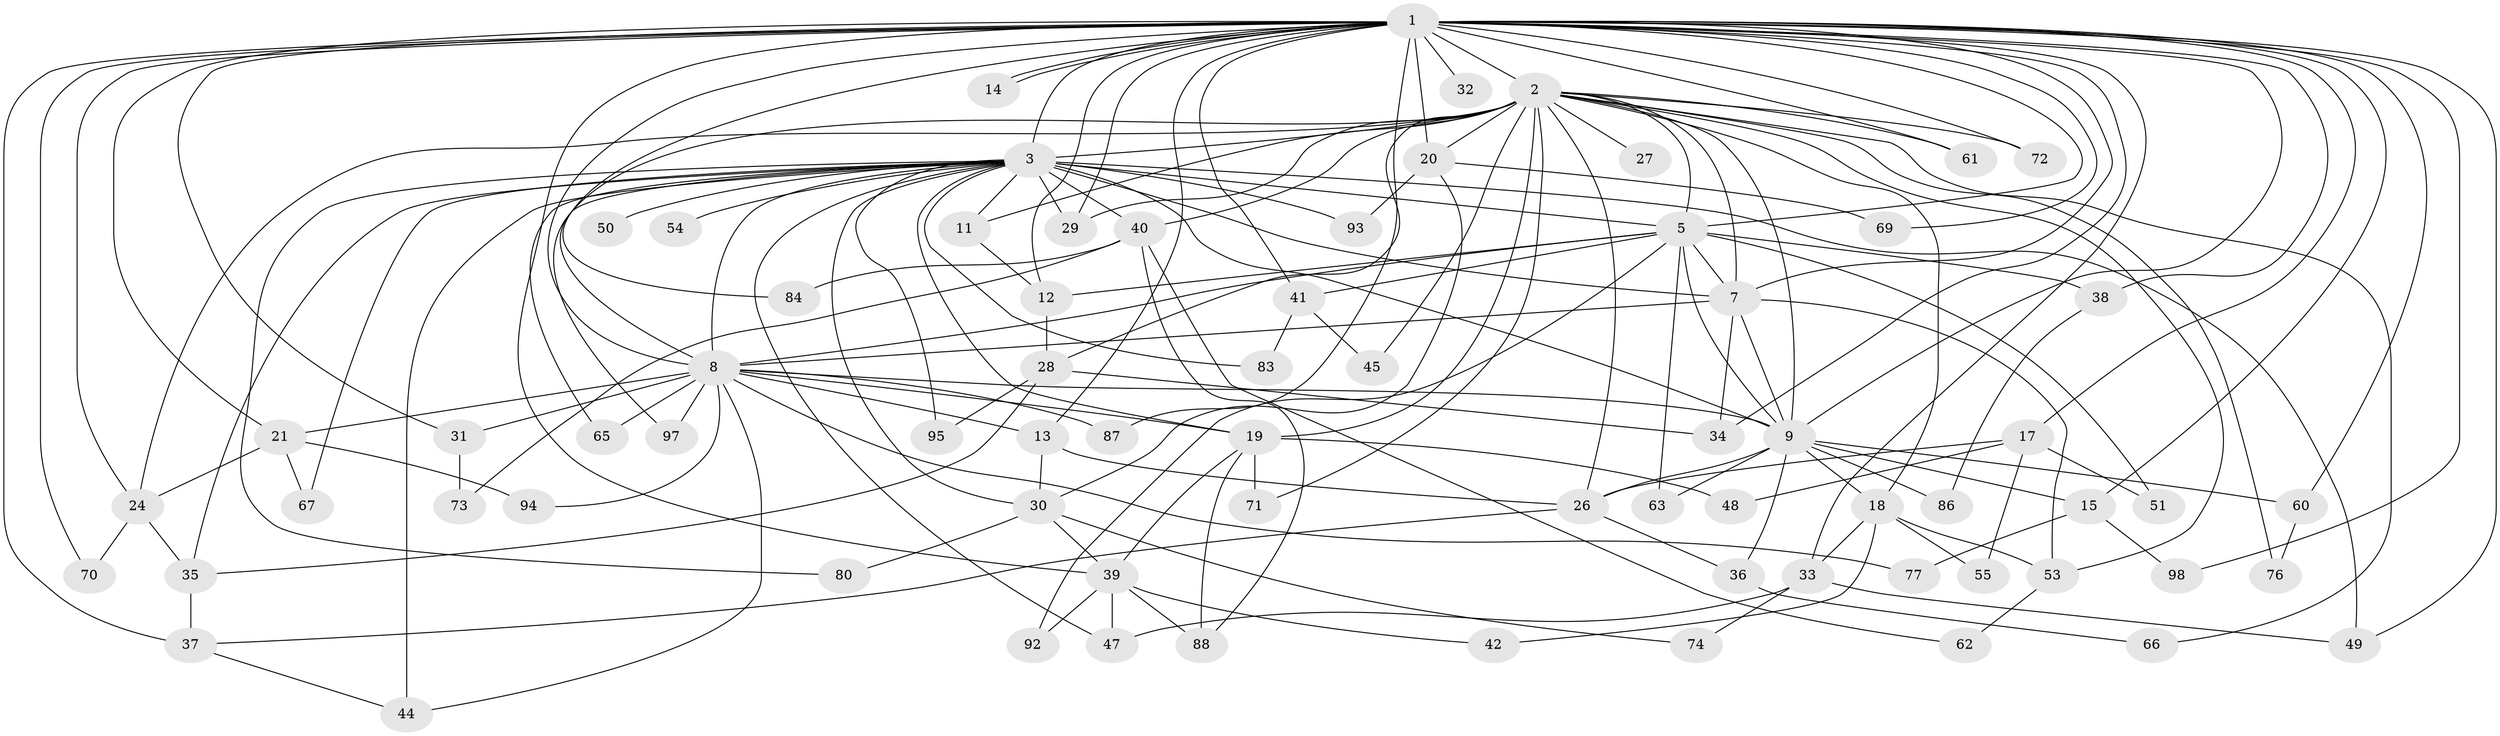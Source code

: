 // original degree distribution, {25: 0.02, 20: 0.02, 19: 0.01, 14: 0.01, 22: 0.01, 13: 0.01, 16: 0.01, 17: 0.01, 3: 0.17, 4: 0.09, 2: 0.52, 6: 0.06, 5: 0.05, 7: 0.01}
// Generated by graph-tools (version 1.1) at 2025/38/02/21/25 10:38:52]
// undirected, 72 vertices, 162 edges
graph export_dot {
graph [start="1"]
  node [color=gray90,style=filled];
  1 [super="+4"];
  2 [super="+10"];
  3 [super="+6"];
  5 [super="+22"];
  7 [super="+79"];
  8 [super="+99"];
  9 [super="+59"];
  11;
  12 [super="+16"];
  13;
  14;
  15;
  17 [super="+46"];
  18 [super="+25"];
  19 [super="+43"];
  20 [super="+85"];
  21 [super="+23"];
  24 [super="+75"];
  26 [super="+91"];
  27;
  28 [super="+58"];
  29 [super="+57"];
  30 [super="+52"];
  31;
  32;
  33;
  34 [super="+96"];
  35 [super="+82"];
  36;
  37 [super="+90"];
  38;
  39 [super="+56"];
  40 [super="+68"];
  41;
  42;
  44 [super="+64"];
  45;
  47 [super="+89"];
  48;
  49 [super="+81"];
  50;
  51;
  53 [super="+78"];
  54;
  55;
  60;
  61;
  62;
  63;
  65;
  66;
  67;
  69;
  70;
  71;
  72;
  73;
  74;
  76;
  77;
  80;
  83;
  84;
  86;
  87;
  88 [super="+100"];
  92;
  93;
  94;
  95;
  97;
  98;
  1 -- 2 [weight=4];
  1 -- 3 [weight=4];
  1 -- 5 [weight=2];
  1 -- 7 [weight=2];
  1 -- 8 [weight=2];
  1 -- 9 [weight=2];
  1 -- 13;
  1 -- 14;
  1 -- 14;
  1 -- 20 [weight=2];
  1 -- 21 [weight=2];
  1 -- 24;
  1 -- 29;
  1 -- 32 [weight=2];
  1 -- 33;
  1 -- 34;
  1 -- 37 [weight=2];
  1 -- 49;
  1 -- 61;
  1 -- 72;
  1 -- 98;
  1 -- 69;
  1 -- 70;
  1 -- 12;
  1 -- 15;
  1 -- 17;
  1 -- 84;
  1 -- 87;
  1 -- 31;
  1 -- 38;
  1 -- 39;
  1 -- 41;
  1 -- 60;
  2 -- 3 [weight=4];
  2 -- 5 [weight=2];
  2 -- 7 [weight=2];
  2 -- 8 [weight=2];
  2 -- 9 [weight=2];
  2 -- 11;
  2 -- 19;
  2 -- 20;
  2 -- 26;
  2 -- 27 [weight=2];
  2 -- 28;
  2 -- 66;
  2 -- 71;
  2 -- 72;
  2 -- 76;
  2 -- 40;
  2 -- 45;
  2 -- 18 [weight=2];
  2 -- 24;
  2 -- 61;
  2 -- 29;
  2 -- 53;
  3 -- 5 [weight=3];
  3 -- 7 [weight=2];
  3 -- 8 [weight=2];
  3 -- 9 [weight=3];
  3 -- 11;
  3 -- 19;
  3 -- 47;
  3 -- 50 [weight=2];
  3 -- 65;
  3 -- 80;
  3 -- 83;
  3 -- 97;
  3 -- 67;
  3 -- 93;
  3 -- 29;
  3 -- 30;
  3 -- 95;
  3 -- 35;
  3 -- 40 [weight=2];
  3 -- 54;
  3 -- 49;
  3 -- 44;
  5 -- 7;
  5 -- 8;
  5 -- 9;
  5 -- 12;
  5 -- 38;
  5 -- 51;
  5 -- 63;
  5 -- 41;
  5 -- 92;
  7 -- 8;
  7 -- 9;
  7 -- 34;
  7 -- 53;
  8 -- 9 [weight=2];
  8 -- 13;
  8 -- 21;
  8 -- 31;
  8 -- 44;
  8 -- 65;
  8 -- 77;
  8 -- 87;
  8 -- 94;
  8 -- 97;
  8 -- 19;
  9 -- 15;
  9 -- 18;
  9 -- 26;
  9 -- 36;
  9 -- 60;
  9 -- 63;
  9 -- 86;
  11 -- 12;
  12 -- 28;
  13 -- 30;
  13 -- 26;
  15 -- 77;
  15 -- 98;
  17 -- 48;
  17 -- 51;
  17 -- 55;
  17 -- 26;
  18 -- 33;
  18 -- 42;
  18 -- 53;
  18 -- 55;
  19 -- 48;
  19 -- 71;
  19 -- 39;
  19 -- 88;
  20 -- 69;
  20 -- 93;
  20 -- 30;
  21 -- 67;
  21 -- 94;
  21 -- 24;
  24 -- 35;
  24 -- 70;
  26 -- 36;
  26 -- 37;
  28 -- 95;
  28 -- 35;
  28 -- 34;
  30 -- 39;
  30 -- 74;
  30 -- 80;
  31 -- 73;
  33 -- 49;
  33 -- 74;
  33 -- 47;
  35 -- 37;
  36 -- 66;
  37 -- 44;
  38 -- 86;
  39 -- 42;
  39 -- 47;
  39 -- 92;
  39 -- 88;
  40 -- 62;
  40 -- 73;
  40 -- 84;
  40 -- 88;
  41 -- 45;
  41 -- 83;
  53 -- 62;
  60 -- 76;
}
